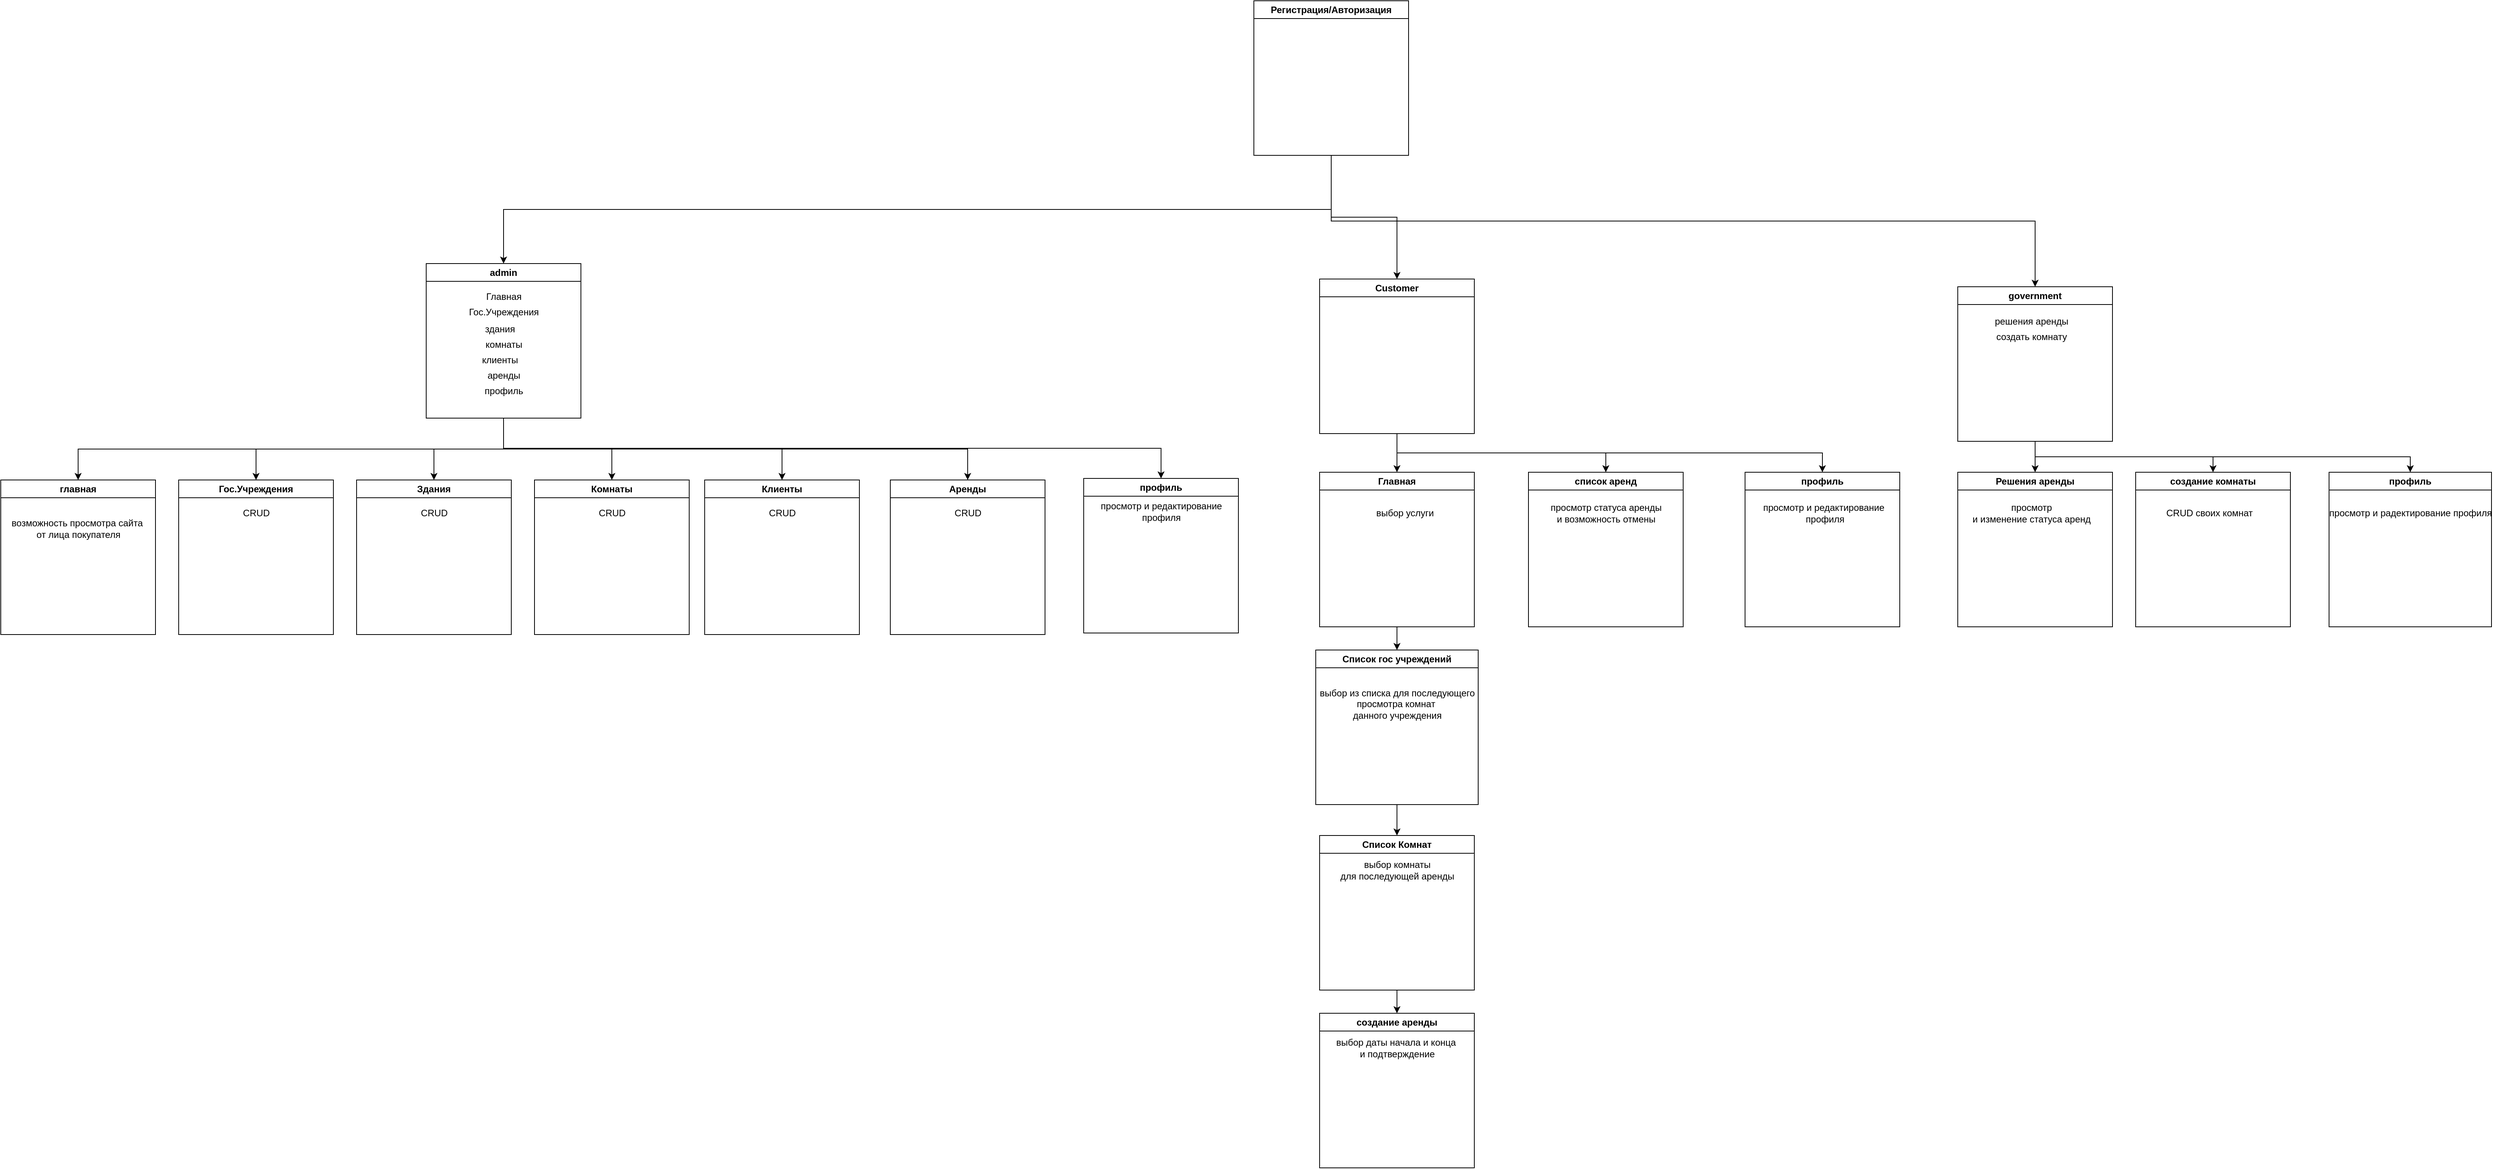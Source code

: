 <mxfile version="24.8.4">
  <diagram name="Страница — 1" id="G2EfdfFEmuP1nYIOclMv">
    <mxGraphModel dx="6814" dy="3397" grid="1" gridSize="10" guides="1" tooltips="1" connect="1" arrows="1" fold="1" page="1" pageScale="1" pageWidth="827" pageHeight="1169" math="0" shadow="0">
      <root>
        <mxCell id="0" />
        <mxCell id="1" parent="0" />
        <mxCell id="-Q83sUVi4I8G2zv6nONr-69" style="edgeStyle=orthogonalEdgeStyle;rounded=0;orthogonalLoop=1;jettySize=auto;html=1;exitX=0.5;exitY=1;exitDx=0;exitDy=0;entryX=0.5;entryY=0;entryDx=0;entryDy=0;" parent="1" source="-Q83sUVi4I8G2zv6nONr-1" target="-Q83sUVi4I8G2zv6nONr-2" edge="1">
          <mxGeometry relative="1" as="geometry" />
        </mxCell>
        <mxCell id="-Q83sUVi4I8G2zv6nONr-70" style="edgeStyle=orthogonalEdgeStyle;rounded=0;orthogonalLoop=1;jettySize=auto;html=1;exitX=0.5;exitY=1;exitDx=0;exitDy=0;entryX=0.5;entryY=0;entryDx=0;entryDy=0;" parent="1" source="-Q83sUVi4I8G2zv6nONr-1" target="-Q83sUVi4I8G2zv6nONr-29" edge="1">
          <mxGeometry relative="1" as="geometry" />
        </mxCell>
        <mxCell id="-Q83sUVi4I8G2zv6nONr-71" style="edgeStyle=orthogonalEdgeStyle;rounded=0;orthogonalLoop=1;jettySize=auto;html=1;exitX=0.5;exitY=1;exitDx=0;exitDy=0;" parent="1" source="-Q83sUVi4I8G2zv6nONr-1" target="-Q83sUVi4I8G2zv6nONr-55" edge="1">
          <mxGeometry relative="1" as="geometry" />
        </mxCell>
        <mxCell id="-Q83sUVi4I8G2zv6nONr-1" value="Регистрация/Авторизация" style="swimlane;whiteSpace=wrap;html=1;" parent="1" vertex="1">
          <mxGeometry x="770" y="-680" width="200" height="200" as="geometry" />
        </mxCell>
        <mxCell id="-Q83sUVi4I8G2zv6nONr-17" style="edgeStyle=orthogonalEdgeStyle;rounded=0;orthogonalLoop=1;jettySize=auto;html=1;exitX=0.5;exitY=1;exitDx=0;exitDy=0;entryX=0.5;entryY=0;entryDx=0;entryDy=0;" parent="1" source="-Q83sUVi4I8G2zv6nONr-2" target="-Q83sUVi4I8G2zv6nONr-11" edge="1">
          <mxGeometry relative="1" as="geometry" />
        </mxCell>
        <mxCell id="-Q83sUVi4I8G2zv6nONr-18" style="edgeStyle=orthogonalEdgeStyle;rounded=0;orthogonalLoop=1;jettySize=auto;html=1;exitX=0.5;exitY=1;exitDx=0;exitDy=0;entryX=0.5;entryY=0;entryDx=0;entryDy=0;" parent="1" source="-Q83sUVi4I8G2zv6nONr-2" target="-Q83sUVi4I8G2zv6nONr-12" edge="1">
          <mxGeometry relative="1" as="geometry" />
        </mxCell>
        <mxCell id="-Q83sUVi4I8G2zv6nONr-19" style="edgeStyle=orthogonalEdgeStyle;rounded=0;orthogonalLoop=1;jettySize=auto;html=1;exitX=0.5;exitY=1;exitDx=0;exitDy=0;entryX=0.5;entryY=0;entryDx=0;entryDy=0;" parent="1" source="-Q83sUVi4I8G2zv6nONr-2" target="-Q83sUVi4I8G2zv6nONr-13" edge="1">
          <mxGeometry relative="1" as="geometry" />
        </mxCell>
        <mxCell id="-Q83sUVi4I8G2zv6nONr-20" style="edgeStyle=orthogonalEdgeStyle;rounded=0;orthogonalLoop=1;jettySize=auto;html=1;exitX=0.5;exitY=1;exitDx=0;exitDy=0;entryX=0.5;entryY=0;entryDx=0;entryDy=0;" parent="1" source="-Q83sUVi4I8G2zv6nONr-2" target="-Q83sUVi4I8G2zv6nONr-14" edge="1">
          <mxGeometry relative="1" as="geometry" />
        </mxCell>
        <mxCell id="-Q83sUVi4I8G2zv6nONr-21" style="edgeStyle=orthogonalEdgeStyle;rounded=0;orthogonalLoop=1;jettySize=auto;html=1;exitX=0.5;exitY=1;exitDx=0;exitDy=0;entryX=0.5;entryY=0;entryDx=0;entryDy=0;" parent="1" source="-Q83sUVi4I8G2zv6nONr-2" target="-Q83sUVi4I8G2zv6nONr-15" edge="1">
          <mxGeometry relative="1" as="geometry" />
        </mxCell>
        <mxCell id="-Q83sUVi4I8G2zv6nONr-22" style="edgeStyle=orthogonalEdgeStyle;rounded=0;orthogonalLoop=1;jettySize=auto;html=1;exitX=0.5;exitY=1;exitDx=0;exitDy=0;entryX=0.5;entryY=0;entryDx=0;entryDy=0;" parent="1" source="-Q83sUVi4I8G2zv6nONr-2" target="-Q83sUVi4I8G2zv6nONr-16" edge="1">
          <mxGeometry relative="1" as="geometry" />
        </mxCell>
        <mxCell id="-Q83sUVi4I8G2zv6nONr-49" style="edgeStyle=orthogonalEdgeStyle;rounded=0;orthogonalLoop=1;jettySize=auto;html=1;exitX=0.5;exitY=1;exitDx=0;exitDy=0;entryX=0.5;entryY=0;entryDx=0;entryDy=0;" parent="1" source="-Q83sUVi4I8G2zv6nONr-2" target="-Q83sUVi4I8G2zv6nONr-47" edge="1">
          <mxGeometry relative="1" as="geometry" />
        </mxCell>
        <mxCell id="-Q83sUVi4I8G2zv6nONr-2" value="admin" style="swimlane;whiteSpace=wrap;html=1;" parent="1" vertex="1">
          <mxGeometry x="-300" y="-340" width="200" height="200" as="geometry" />
        </mxCell>
        <mxCell id="-Q83sUVi4I8G2zv6nONr-3" value="Главная" style="text;html=1;align=center;verticalAlign=middle;resizable=0;points=[];autosize=1;strokeColor=none;fillColor=none;" parent="-Q83sUVi4I8G2zv6nONr-2" vertex="1">
          <mxGeometry x="65" y="28" width="70" height="30" as="geometry" />
        </mxCell>
        <mxCell id="-Q83sUVi4I8G2zv6nONr-6" value="Гос.Учреждения" style="text;html=1;align=center;verticalAlign=middle;resizable=0;points=[];autosize=1;strokeColor=none;fillColor=none;" parent="-Q83sUVi4I8G2zv6nONr-2" vertex="1">
          <mxGeometry x="45" y="48" width="110" height="30" as="geometry" />
        </mxCell>
        <mxCell id="-Q83sUVi4I8G2zv6nONr-7" value="здания" style="text;html=1;align=center;verticalAlign=middle;resizable=0;points=[];autosize=1;strokeColor=none;fillColor=none;" parent="-Q83sUVi4I8G2zv6nONr-2" vertex="1">
          <mxGeometry x="65" y="70" width="60" height="30" as="geometry" />
        </mxCell>
        <mxCell id="-Q83sUVi4I8G2zv6nONr-8" value="комнаты" style="text;html=1;align=center;verticalAlign=middle;resizable=0;points=[];autosize=1;strokeColor=none;fillColor=none;" parent="-Q83sUVi4I8G2zv6nONr-2" vertex="1">
          <mxGeometry x="65" y="90" width="70" height="30" as="geometry" />
        </mxCell>
        <mxCell id="-Q83sUVi4I8G2zv6nONr-9" value="клиенты" style="text;html=1;align=center;verticalAlign=middle;resizable=0;points=[];autosize=1;strokeColor=none;fillColor=none;" parent="-Q83sUVi4I8G2zv6nONr-2" vertex="1">
          <mxGeometry x="60" y="110" width="70" height="30" as="geometry" />
        </mxCell>
        <mxCell id="-Q83sUVi4I8G2zv6nONr-10" value="аренды" style="text;html=1;align=center;verticalAlign=middle;resizable=0;points=[];autosize=1;strokeColor=none;fillColor=none;" parent="-Q83sUVi4I8G2zv6nONr-2" vertex="1">
          <mxGeometry x="65" y="130" width="70" height="30" as="geometry" />
        </mxCell>
        <mxCell id="-Q83sUVi4I8G2zv6nONr-46" value="профиль" style="text;html=1;align=center;verticalAlign=middle;resizable=0;points=[];autosize=1;strokeColor=none;fillColor=none;" parent="-Q83sUVi4I8G2zv6nONr-2" vertex="1">
          <mxGeometry x="65" y="150" width="70" height="30" as="geometry" />
        </mxCell>
        <mxCell id="-Q83sUVi4I8G2zv6nONr-11" value="главная" style="swimlane;whiteSpace=wrap;html=1;" parent="1" vertex="1">
          <mxGeometry x="-850" y="-60" width="200" height="200" as="geometry" />
        </mxCell>
        <mxCell id="-Q83sUVi4I8G2zv6nONr-12" value="Гос.Учреждения" style="swimlane;whiteSpace=wrap;html=1;" parent="1" vertex="1">
          <mxGeometry x="-620" y="-60" width="200" height="200" as="geometry" />
        </mxCell>
        <mxCell id="-Q83sUVi4I8G2zv6nONr-24" value="CRUD" style="text;html=1;align=center;verticalAlign=middle;resizable=0;points=[];autosize=1;strokeColor=none;fillColor=none;" parent="-Q83sUVi4I8G2zv6nONr-12" vertex="1">
          <mxGeometry x="70" y="28" width="60" height="30" as="geometry" />
        </mxCell>
        <mxCell id="-Q83sUVi4I8G2zv6nONr-13" value="Здания" style="swimlane;whiteSpace=wrap;html=1;" parent="1" vertex="1">
          <mxGeometry x="-390" y="-60" width="200" height="200" as="geometry" />
        </mxCell>
        <mxCell id="-Q83sUVi4I8G2zv6nONr-25" value="CRUD" style="text;html=1;align=center;verticalAlign=middle;resizable=0;points=[];autosize=1;strokeColor=none;fillColor=none;" parent="-Q83sUVi4I8G2zv6nONr-13" vertex="1">
          <mxGeometry x="70" y="28" width="60" height="30" as="geometry" />
        </mxCell>
        <mxCell id="-Q83sUVi4I8G2zv6nONr-14" value="Комнаты" style="swimlane;whiteSpace=wrap;html=1;startSize=23;" parent="1" vertex="1">
          <mxGeometry x="-160" y="-60" width="200" height="200" as="geometry" />
        </mxCell>
        <mxCell id="-Q83sUVi4I8G2zv6nONr-28" value="CRUD" style="text;html=1;align=center;verticalAlign=middle;resizable=0;points=[];autosize=1;strokeColor=none;fillColor=none;" parent="-Q83sUVi4I8G2zv6nONr-14" vertex="1">
          <mxGeometry x="70" y="28" width="60" height="30" as="geometry" />
        </mxCell>
        <mxCell id="-Q83sUVi4I8G2zv6nONr-15" value="Клиенты" style="swimlane;whiteSpace=wrap;html=1;startSize=23;" parent="1" vertex="1">
          <mxGeometry x="60" y="-60" width="200" height="200" as="geometry" />
        </mxCell>
        <mxCell id="-Q83sUVi4I8G2zv6nONr-27" value="CRUD" style="text;html=1;align=center;verticalAlign=middle;resizable=0;points=[];autosize=1;strokeColor=none;fillColor=none;" parent="-Q83sUVi4I8G2zv6nONr-15" vertex="1">
          <mxGeometry x="70" y="28" width="60" height="30" as="geometry" />
        </mxCell>
        <mxCell id="-Q83sUVi4I8G2zv6nONr-16" value="Аренды" style="swimlane;whiteSpace=wrap;html=1;startSize=23;" parent="1" vertex="1">
          <mxGeometry x="300" y="-60" width="200" height="200" as="geometry" />
        </mxCell>
        <mxCell id="-Q83sUVi4I8G2zv6nONr-26" value="CRUD" style="text;html=1;align=center;verticalAlign=middle;resizable=0;points=[];autosize=1;strokeColor=none;fillColor=none;" parent="-Q83sUVi4I8G2zv6nONr-16" vertex="1">
          <mxGeometry x="70" y="28" width="60" height="30" as="geometry" />
        </mxCell>
        <mxCell id="-Q83sUVi4I8G2zv6nONr-23" value="возможность просмотра сайта&amp;nbsp;&lt;div&gt;от лица покупателя&lt;/div&gt;" style="text;html=1;align=center;verticalAlign=middle;resizable=0;points=[];autosize=1;strokeColor=none;fillColor=none;" parent="1" vertex="1">
          <mxGeometry x="-850" y="-17" width="200" height="40" as="geometry" />
        </mxCell>
        <mxCell id="-Q83sUVi4I8G2zv6nONr-42" style="edgeStyle=orthogonalEdgeStyle;rounded=0;orthogonalLoop=1;jettySize=auto;html=1;entryX=0.5;entryY=0;entryDx=0;entryDy=0;" parent="1" source="-Q83sUVi4I8G2zv6nONr-29" target="-Q83sUVi4I8G2zv6nONr-30" edge="1">
          <mxGeometry relative="1" as="geometry" />
        </mxCell>
        <mxCell id="-Q83sUVi4I8G2zv6nONr-50" style="edgeStyle=orthogonalEdgeStyle;rounded=0;orthogonalLoop=1;jettySize=auto;html=1;exitX=0.5;exitY=1;exitDx=0;exitDy=0;entryX=0.5;entryY=0;entryDx=0;entryDy=0;" parent="1" source="-Q83sUVi4I8G2zv6nONr-29" target="-Q83sUVi4I8G2zv6nONr-39" edge="1">
          <mxGeometry relative="1" as="geometry" />
        </mxCell>
        <mxCell id="-Q83sUVi4I8G2zv6nONr-54" style="edgeStyle=orthogonalEdgeStyle;rounded=0;orthogonalLoop=1;jettySize=auto;html=1;exitX=0.5;exitY=1;exitDx=0;exitDy=0;entryX=0.5;entryY=0;entryDx=0;entryDy=0;" parent="1" source="-Q83sUVi4I8G2zv6nONr-29" target="-Q83sUVi4I8G2zv6nONr-51" edge="1">
          <mxGeometry relative="1" as="geometry" />
        </mxCell>
        <mxCell id="-Q83sUVi4I8G2zv6nONr-29" value="Сustomer" style="swimlane;whiteSpace=wrap;html=1;" parent="1" vertex="1">
          <mxGeometry x="855" y="-320" width="200" height="200" as="geometry" />
        </mxCell>
        <mxCell id="-Q83sUVi4I8G2zv6nONr-43" style="edgeStyle=orthogonalEdgeStyle;rounded=0;orthogonalLoop=1;jettySize=auto;html=1;exitX=0.5;exitY=1;exitDx=0;exitDy=0;entryX=0.5;entryY=0;entryDx=0;entryDy=0;" parent="1" source="-Q83sUVi4I8G2zv6nONr-30" target="-Q83sUVi4I8G2zv6nONr-31" edge="1">
          <mxGeometry relative="1" as="geometry" />
        </mxCell>
        <mxCell id="-Q83sUVi4I8G2zv6nONr-30" value="Главная" style="swimlane;whiteSpace=wrap;html=1;startSize=23;" parent="1" vertex="1">
          <mxGeometry x="855" y="-70" width="200" height="200" as="geometry" />
        </mxCell>
        <mxCell id="-Q83sUVi4I8G2zv6nONr-44" style="edgeStyle=orthogonalEdgeStyle;rounded=0;orthogonalLoop=1;jettySize=auto;html=1;exitX=0.5;exitY=1;exitDx=0;exitDy=0;entryX=0.5;entryY=0;entryDx=0;entryDy=0;" parent="1" source="-Q83sUVi4I8G2zv6nONr-31" target="-Q83sUVi4I8G2zv6nONr-32" edge="1">
          <mxGeometry relative="1" as="geometry" />
        </mxCell>
        <mxCell id="-Q83sUVi4I8G2zv6nONr-31" value="Список гос учреждений" style="swimlane;whiteSpace=wrap;html=1;startSize=23;" parent="1" vertex="1">
          <mxGeometry x="850" y="160" width="210" height="200" as="geometry" />
        </mxCell>
        <mxCell id="-Q83sUVi4I8G2zv6nONr-35" value="выбор из списка для последующего&lt;div&gt;просмотра комнат&amp;nbsp;&lt;/div&gt;&lt;div&gt;данного учреждения&lt;/div&gt;" style="text;html=1;align=center;verticalAlign=middle;resizable=0;points=[];autosize=1;strokeColor=none;fillColor=none;" parent="-Q83sUVi4I8G2zv6nONr-31" vertex="1">
          <mxGeometry x="-5" y="40" width="220" height="60" as="geometry" />
        </mxCell>
        <mxCell id="-Q83sUVi4I8G2zv6nONr-45" style="edgeStyle=orthogonalEdgeStyle;rounded=0;orthogonalLoop=1;jettySize=auto;html=1;exitX=0.5;exitY=1;exitDx=0;exitDy=0;entryX=0.5;entryY=0;entryDx=0;entryDy=0;" parent="1" source="-Q83sUVi4I8G2zv6nONr-32" target="-Q83sUVi4I8G2zv6nONr-37" edge="1">
          <mxGeometry relative="1" as="geometry" />
        </mxCell>
        <mxCell id="-Q83sUVi4I8G2zv6nONr-32" value="Список Комнат" style="swimlane;whiteSpace=wrap;html=1;startSize=23;" parent="1" vertex="1">
          <mxGeometry x="855" y="400" width="200" height="200" as="geometry" />
        </mxCell>
        <mxCell id="-Q83sUVi4I8G2zv6nONr-36" value="выбор комнаты&lt;div&gt;для последующей аренды&lt;/div&gt;" style="text;html=1;align=center;verticalAlign=middle;resizable=0;points=[];autosize=1;strokeColor=none;fillColor=none;" parent="-Q83sUVi4I8G2zv6nONr-32" vertex="1">
          <mxGeometry x="15" y="25" width="170" height="40" as="geometry" />
        </mxCell>
        <mxCell id="-Q83sUVi4I8G2zv6nONr-33" value="выбор услуги" style="text;html=1;align=center;verticalAlign=middle;resizable=0;points=[];autosize=1;strokeColor=none;fillColor=none;" parent="1" vertex="1">
          <mxGeometry x="915" y="-32" width="100" height="30" as="geometry" />
        </mxCell>
        <mxCell id="-Q83sUVi4I8G2zv6nONr-37" value="создание аренды" style="swimlane;whiteSpace=wrap;html=1;startSize=23;" parent="1" vertex="1">
          <mxGeometry x="855" y="630" width="200" height="200" as="geometry" />
        </mxCell>
        <mxCell id="-Q83sUVi4I8G2zv6nONr-38" value="выбор даты начала и конца&amp;nbsp;&lt;div&gt;и подтверждение&lt;/div&gt;" style="text;html=1;align=center;verticalAlign=middle;resizable=0;points=[];autosize=1;strokeColor=none;fillColor=none;" parent="-Q83sUVi4I8G2zv6nONr-37" vertex="1">
          <mxGeometry x="10" y="25" width="180" height="40" as="geometry" />
        </mxCell>
        <mxCell id="-Q83sUVi4I8G2zv6nONr-39" value="список аренд" style="swimlane;whiteSpace=wrap;html=1;startSize=23;" parent="1" vertex="1">
          <mxGeometry x="1125" y="-70" width="200" height="200" as="geometry" />
        </mxCell>
        <mxCell id="-Q83sUVi4I8G2zv6nONr-41" value="просмотр статуса аренды&lt;div&gt;и возможность отмены&lt;/div&gt;" style="text;html=1;align=center;verticalAlign=middle;resizable=0;points=[];autosize=1;strokeColor=none;fillColor=none;" parent="1" vertex="1">
          <mxGeometry x="1140" y="-37" width="170" height="40" as="geometry" />
        </mxCell>
        <mxCell id="-Q83sUVi4I8G2zv6nONr-47" value="профиль" style="swimlane;whiteSpace=wrap;html=1;startSize=23;" parent="1" vertex="1">
          <mxGeometry x="550" y="-62" width="200" height="200" as="geometry" />
        </mxCell>
        <mxCell id="-Q83sUVi4I8G2zv6nONr-48" value="просмотр и редактирование&lt;div&gt;профиля&lt;/div&gt;" style="text;html=1;align=center;verticalAlign=middle;resizable=0;points=[];autosize=1;strokeColor=none;fillColor=none;" parent="-Q83sUVi4I8G2zv6nONr-47" vertex="1">
          <mxGeometry x="10" y="23" width="180" height="40" as="geometry" />
        </mxCell>
        <mxCell id="-Q83sUVi4I8G2zv6nONr-51" value="профиль" style="swimlane;whiteSpace=wrap;html=1;startSize=23;" parent="1" vertex="1">
          <mxGeometry x="1405" y="-70" width="200" height="200" as="geometry" />
        </mxCell>
        <mxCell id="-Q83sUVi4I8G2zv6nONr-53" value="просмотр и редактирование&amp;nbsp;&lt;div&gt;профиля&lt;/div&gt;" style="text;html=1;align=center;verticalAlign=middle;resizable=0;points=[];autosize=1;strokeColor=none;fillColor=none;" parent="-Q83sUVi4I8G2zv6nONr-51" vertex="1">
          <mxGeometry x="13" y="33" width="180" height="40" as="geometry" />
        </mxCell>
        <mxCell id="-Q83sUVi4I8G2zv6nONr-66" style="edgeStyle=orthogonalEdgeStyle;rounded=0;orthogonalLoop=1;jettySize=auto;html=1;exitX=0.5;exitY=1;exitDx=0;exitDy=0;entryX=0.5;entryY=0;entryDx=0;entryDy=0;" parent="1" source="-Q83sUVi4I8G2zv6nONr-55" target="-Q83sUVi4I8G2zv6nONr-58" edge="1">
          <mxGeometry relative="1" as="geometry" />
        </mxCell>
        <mxCell id="-Q83sUVi4I8G2zv6nONr-67" style="edgeStyle=orthogonalEdgeStyle;rounded=0;orthogonalLoop=1;jettySize=auto;html=1;exitX=0.5;exitY=1;exitDx=0;exitDy=0;entryX=0.5;entryY=0;entryDx=0;entryDy=0;" parent="1" source="-Q83sUVi4I8G2zv6nONr-55" target="-Q83sUVi4I8G2zv6nONr-62" edge="1">
          <mxGeometry relative="1" as="geometry" />
        </mxCell>
        <mxCell id="-Q83sUVi4I8G2zv6nONr-68" style="edgeStyle=orthogonalEdgeStyle;rounded=0;orthogonalLoop=1;jettySize=auto;html=1;exitX=0.5;exitY=1;exitDx=0;exitDy=0;entryX=0.5;entryY=0;entryDx=0;entryDy=0;" parent="1" source="-Q83sUVi4I8G2zv6nONr-55" target="-Q83sUVi4I8G2zv6nONr-64" edge="1">
          <mxGeometry relative="1" as="geometry" />
        </mxCell>
        <mxCell id="-Q83sUVi4I8G2zv6nONr-55" value="government" style="swimlane;whiteSpace=wrap;html=1;startSize=23;" parent="1" vertex="1">
          <mxGeometry x="1680" y="-310" width="200" height="200" as="geometry" />
        </mxCell>
        <mxCell id="-Q83sUVi4I8G2zv6nONr-56" value="решения аренды" style="text;html=1;align=center;verticalAlign=middle;resizable=0;points=[];autosize=1;strokeColor=none;fillColor=none;" parent="-Q83sUVi4I8G2zv6nONr-55" vertex="1">
          <mxGeometry x="35" y="30" width="120" height="30" as="geometry" />
        </mxCell>
        <mxCell id="-Q83sUVi4I8G2zv6nONr-57" value="создать комнату" style="text;html=1;align=center;verticalAlign=middle;resizable=0;points=[];autosize=1;strokeColor=none;fillColor=none;" parent="-Q83sUVi4I8G2zv6nONr-55" vertex="1">
          <mxGeometry x="40" y="50" width="110" height="30" as="geometry" />
        </mxCell>
        <mxCell id="-Q83sUVi4I8G2zv6nONr-58" value="Решения аренды" style="swimlane;whiteSpace=wrap;html=1;startSize=23;" parent="1" vertex="1">
          <mxGeometry x="1680" y="-70" width="200" height="200" as="geometry" />
        </mxCell>
        <mxCell id="-Q83sUVi4I8G2zv6nONr-61" value="просмотр&lt;div&gt;и изменение статуса аренд&lt;/div&gt;" style="text;html=1;align=center;verticalAlign=middle;resizable=0;points=[];autosize=1;strokeColor=none;fillColor=none;" parent="-Q83sUVi4I8G2zv6nONr-58" vertex="1">
          <mxGeometry x="5" y="33" width="180" height="40" as="geometry" />
        </mxCell>
        <mxCell id="-Q83sUVi4I8G2zv6nONr-62" value="создание комнаты" style="swimlane;whiteSpace=wrap;html=1;startSize=23;" parent="1" vertex="1">
          <mxGeometry x="1910" y="-70" width="200" height="200" as="geometry" />
        </mxCell>
        <mxCell id="-Q83sUVi4I8G2zv6nONr-63" value="CRUD своих комнат" style="text;html=1;align=center;verticalAlign=middle;resizable=0;points=[];autosize=1;strokeColor=none;fillColor=none;" parent="-Q83sUVi4I8G2zv6nONr-62" vertex="1">
          <mxGeometry x="25" y="38" width="140" height="30" as="geometry" />
        </mxCell>
        <mxCell id="-Q83sUVi4I8G2zv6nONr-64" value="профиль" style="swimlane;whiteSpace=wrap;html=1;startSize=23;" parent="1" vertex="1">
          <mxGeometry x="2160" y="-70" width="210" height="200" as="geometry" />
        </mxCell>
        <mxCell id="-Q83sUVi4I8G2zv6nONr-65" value="просмотр и радектирование профиля" style="text;html=1;align=center;verticalAlign=middle;resizable=0;points=[];autosize=1;strokeColor=none;fillColor=none;" parent="-Q83sUVi4I8G2zv6nONr-64" vertex="1">
          <mxGeometry x="-10" y="38" width="230" height="30" as="geometry" />
        </mxCell>
      </root>
    </mxGraphModel>
  </diagram>
</mxfile>
